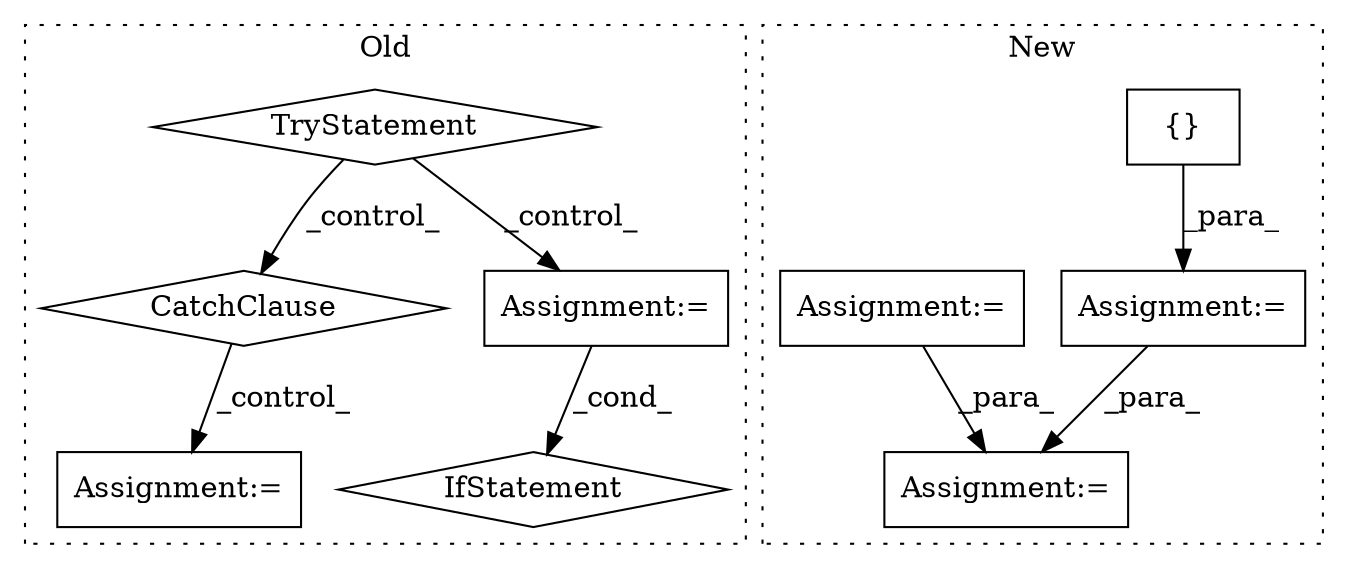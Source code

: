 digraph G {
subgraph cluster0 {
1 [label="TryStatement" a="54" s="5222" l="4" shape="diamond"];
3 [label="CatchClause" a="12" s="5330,5363" l="11,2" shape="diamond"];
5 [label="Assignment:=" a="7" s="5315" l="1" shape="box"];
6 [label="Assignment:=" a="7" s="5765" l="2" shape="box"];
9 [label="IfStatement" a="25" s="5810,5823" l="4,2" shape="diamond"];
label = "Old";
style="dotted";
}
subgraph cluster1 {
2 [label="{}" a="4" s="5184" l="2" shape="box"];
4 [label="Assignment:=" a="7" s="5170" l="1" shape="box"];
7 [label="Assignment:=" a="7" s="5476,5554" l="53,2" shape="box"];
8 [label="Assignment:=" a="7" s="5374" l="1" shape="box"];
label = "New";
style="dotted";
}
1 -> 3 [label="_control_"];
1 -> 5 [label="_control_"];
2 -> 4 [label="_para_"];
3 -> 6 [label="_control_"];
4 -> 7 [label="_para_"];
5 -> 9 [label="_cond_"];
8 -> 7 [label="_para_"];
}